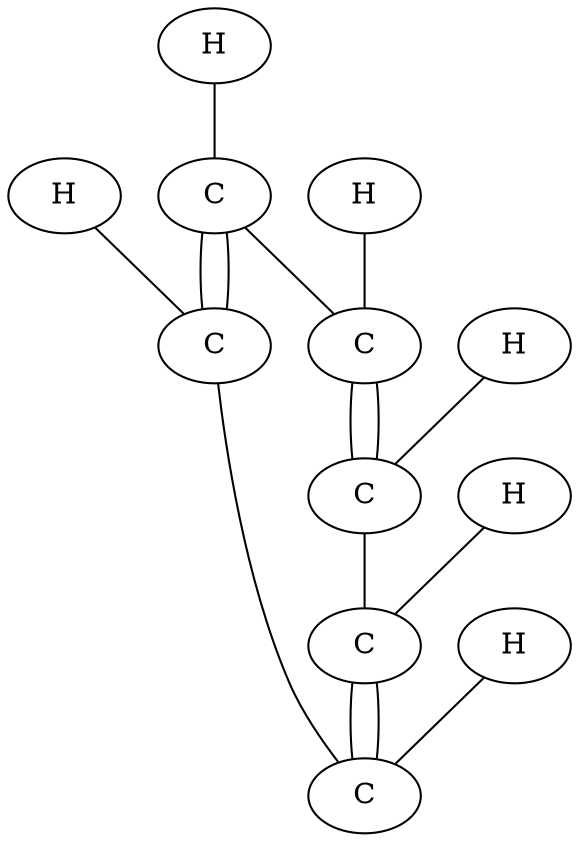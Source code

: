 graph "" {
    a0 [label=C];
    a1 [label=C];
      a1 -- a0;
      a1 -- a0;
    a2 [label=C];
      a2 -- a0;
    a3 [label=H];
      a3 -- a0;
    a4 [label=C];
      a4 -- a1;
    a5 [label=H];
      a5 -- a1;
    a6 [label=C];
      a6 -- a4;
      a6 -- a4;
    a7 [label=H];
      a7 -- a4;
    a8 [label=C];
      a8 -- a6;
      a8 -- a2;
      a8 -- a2;
    a9 [label=H];
      a9 -- a6;
    a10 [label=H];
      a10 -- a8;
    a11 [label=H];
      a11 -- a2;
}
